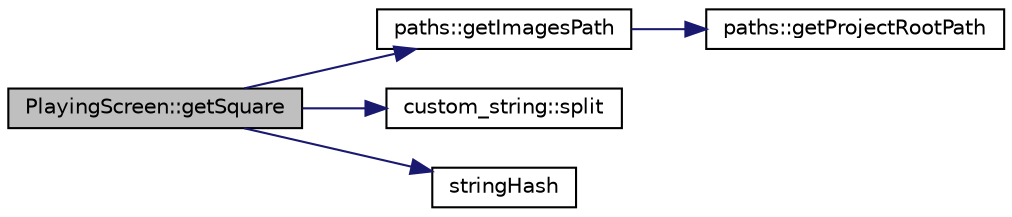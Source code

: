 digraph "PlayingScreen::getSquare"
{
 // LATEX_PDF_SIZE
  bgcolor="transparent";
  edge [fontname="Helvetica",fontsize="10",labelfontname="Helvetica",labelfontsize="10"];
  node [fontname="Helvetica",fontsize="10",shape=record];
  rankdir="LR";
  Node1 [label="PlayingScreen::getSquare",height=0.2,width=0.4,color="black", fillcolor="grey75", style="filled", fontcolor="black",tooltip=" "];
  Node1 -> Node2 [color="midnightblue",fontsize="10",style="solid",fontname="Helvetica"];
  Node2 [label="paths::getImagesPath",height=0.2,width=0.4,color="black",URL="$d5/dc0/namespacepaths.html#a9e16d92de127863188beeb15a2d197bb",tooltip=" "];
  Node2 -> Node3 [color="midnightblue",fontsize="10",style="solid",fontname="Helvetica"];
  Node3 [label="paths::getProjectRootPath",height=0.2,width=0.4,color="black",URL="$d5/dc0/namespacepaths.html#a450800b2feff454aa4e85d20c6618250",tooltip=" "];
  Node1 -> Node4 [color="midnightblue",fontsize="10",style="solid",fontname="Helvetica"];
  Node4 [label="custom_string::split",height=0.2,width=0.4,color="black",URL="$df/d3c/namespacecustom__string.html#a4933df9cc5668a8279f567117ae5b35f",tooltip=" "];
  Node1 -> Node5 [color="midnightblue",fontsize="10",style="solid",fontname="Helvetica"];
  Node5 [label="stringHash",height=0.2,width=0.4,color="black",URL="$dd/dca/custom-string_8h.html#aafdf7789eff0323ce529bc7c62dccf86",tooltip=" "];
}
